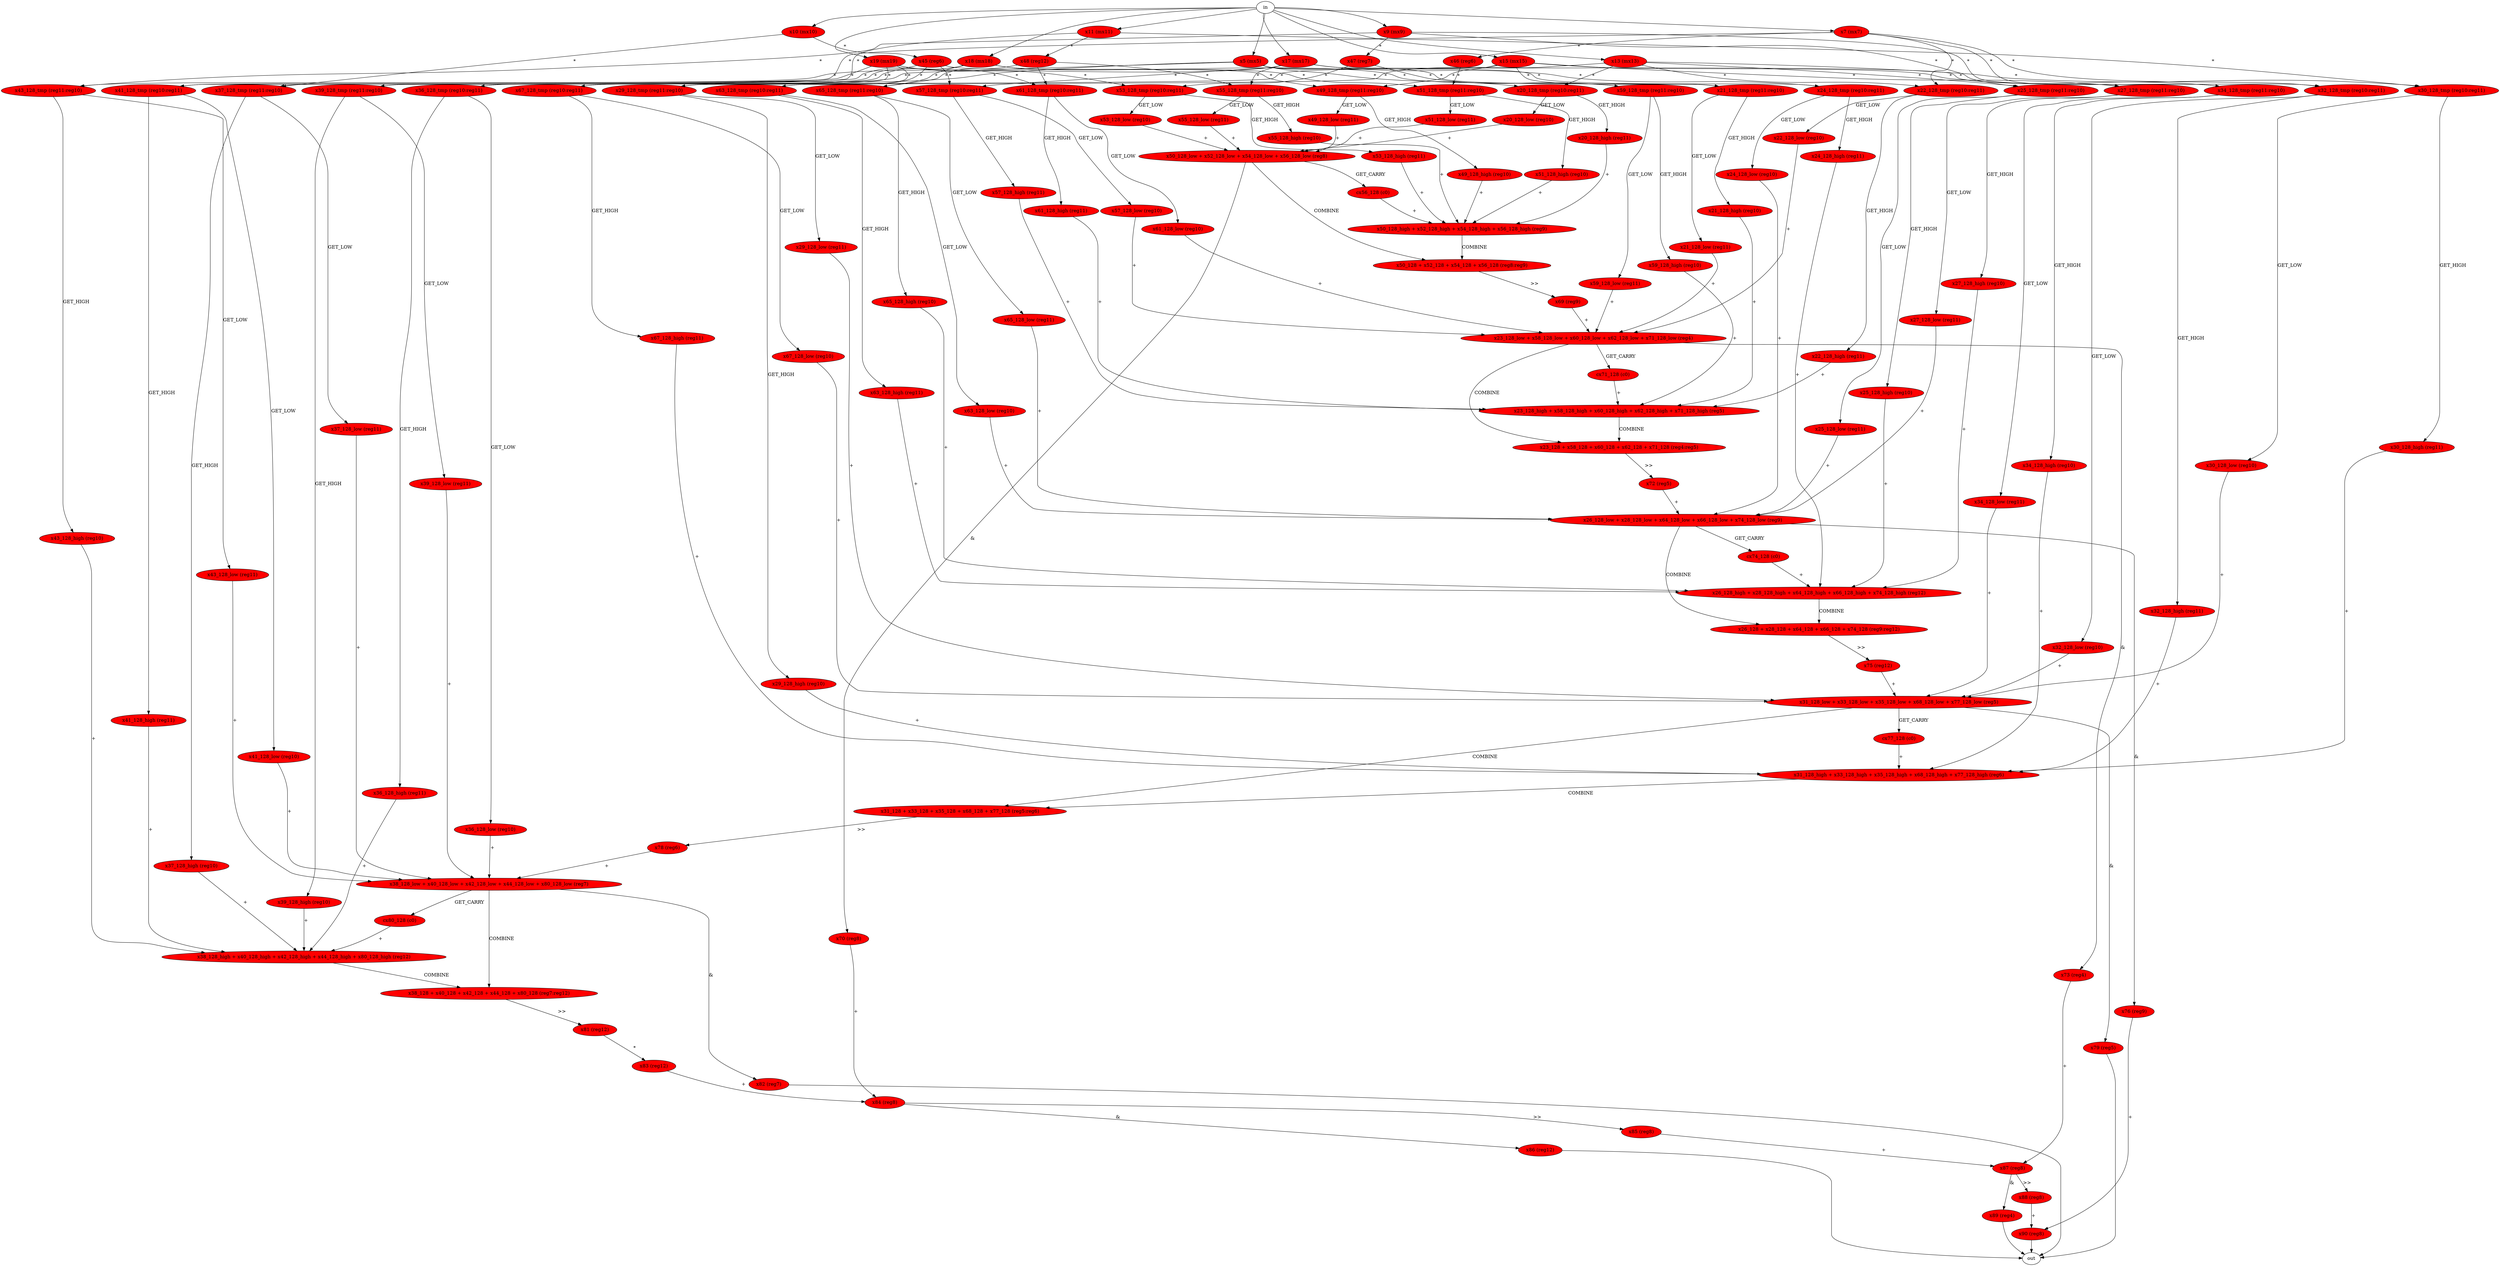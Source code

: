 digraph G {
    x5 [label="x5 (mx5)" , style="filled", fillcolor="red"];
    x7 [label="x7 (mx7)" , style="filled", fillcolor="red"];
    x9 [label="x9 (mx9)" , style="filled", fillcolor="red"];
    x10 [label="x10 (mx10)" , style="filled", fillcolor="red"];
    x11 [label="x11 (mx11)" , style="filled", fillcolor="red"];
    x13 [label="x13 (mx13)" , style="filled", fillcolor="red"];
    x15 [label="x15 (mx15)" , style="filled", fillcolor="red"];
    x17 [label="x17 (mx17)" , style="filled", fillcolor="red"];
    x18 [label="x18 (mx18)" , style="filled", fillcolor="red"];
    x19 [label="x19 (mx19)" , style="filled", fillcolor="red"];
    x20_128_high [label="x20_128_high (reg11)" , style="filled", fillcolor="red"];
    x20_128_low [label="x20_128_low (reg10)" , style="filled", fillcolor="red"];
    x20_128_tmp [label="x20_128_tmp (reg10:reg11)" , style="filled", fillcolor="red"];
    x21_128_high [label="x21_128_high (reg10)" , style="filled", fillcolor="red"];
    x21_128_low [label="x21_128_low (reg11)" , style="filled", fillcolor="red"];
    x21_128_tmp [label="x21_128_tmp (reg11:reg10)" , style="filled", fillcolor="red"];
    x22_128_high [label="x22_128_high (reg11)" , style="filled", fillcolor="red"];
    x22_128_low [label="x22_128_low (reg10)" , style="filled", fillcolor="red"];
    x22_128_tmp [label="x22_128_tmp (reg10:reg11)" , style="filled", fillcolor="red"];
    x24_128_high [label="x24_128_high (reg11)" , style="filled", fillcolor="red"];
    x24_128_low [label="x24_128_low (reg10)" , style="filled", fillcolor="red"];
    x24_128_tmp [label="x24_128_tmp (reg10:reg11)" , style="filled", fillcolor="red"];
    x25_128_high [label="x25_128_high (reg10)" , style="filled", fillcolor="red"];
    x25_128_low [label="x25_128_low (reg11)" , style="filled", fillcolor="red"];
    x25_128_tmp [label="x25_128_tmp (reg11:reg10)" , style="filled", fillcolor="red"];
    x27_128_high [label="x27_128_high (reg10)" , style="filled", fillcolor="red"];
    x27_128_low [label="x27_128_low (reg11)" , style="filled", fillcolor="red"];
    x27_128_tmp [label="x27_128_tmp (reg11:reg10)" , style="filled", fillcolor="red"];
    x29_128_high [label="x29_128_high (reg10)" , style="filled", fillcolor="red"];
    x29_128_low [label="x29_128_low (reg11)" , style="filled", fillcolor="red"];
    x29_128_tmp [label="x29_128_tmp (reg11:reg10)" , style="filled", fillcolor="red"];
    x30_128_high [label="x30_128_high (reg11)" , style="filled", fillcolor="red"];
    x30_128_low [label="x30_128_low (reg10)" , style="filled", fillcolor="red"];
    x30_128_tmp [label="x30_128_tmp (reg10:reg11)" , style="filled", fillcolor="red"];
    x32_128_high [label="x32_128_high (reg11)" , style="filled", fillcolor="red"];
    x32_128_low [label="x32_128_low (reg10)" , style="filled", fillcolor="red"];
    x32_128_tmp [label="x32_128_tmp (reg10:reg11)" , style="filled", fillcolor="red"];
    x34_128_high [label="x34_128_high (reg10)" , style="filled", fillcolor="red"];
    x34_128_low [label="x34_128_low (reg11)" , style="filled", fillcolor="red"];
    x34_128_tmp [label="x34_128_tmp (reg11:reg10)" , style="filled", fillcolor="red"];
    x36_128_high [label="x36_128_high (reg11)" , style="filled", fillcolor="red"];
    x36_128_low [label="x36_128_low (reg10)" , style="filled", fillcolor="red"];
    x36_128_tmp [label="x36_128_tmp (reg10:reg11)" , style="filled", fillcolor="red"];
    x37_128_high [label="x37_128_high (reg10)" , style="filled", fillcolor="red"];
    x37_128_low [label="x37_128_low (reg11)" , style="filled", fillcolor="red"];
    x37_128_tmp [label="x37_128_tmp (reg11:reg10)" , style="filled", fillcolor="red"];
    x39_128_high [label="x39_128_high (reg10)" , style="filled", fillcolor="red"];
    x39_128_low [label="x39_128_low (reg11)" , style="filled", fillcolor="red"];
    x39_128_tmp [label="x39_128_tmp (reg11:reg10)" , style="filled", fillcolor="red"];
    x41_128_high [label="x41_128_high (reg11)" , style="filled", fillcolor="red"];
    x41_128_low [label="x41_128_low (reg10)" , style="filled", fillcolor="red"];
    x41_128_tmp [label="x41_128_tmp (reg10:reg11)" , style="filled", fillcolor="red"];
    x43_128_high [label="x43_128_high (reg10)" , style="filled", fillcolor="red"];
    x43_128_low [label="x43_128_low (reg11)" , style="filled", fillcolor="red"];
    x43_128_tmp [label="x43_128_tmp (reg11:reg10)" , style="filled", fillcolor="red"];
    x45 [label="x45 (reg6)" , style="filled", fillcolor="red"];
    x46 [label="x46 (reg6)" , style="filled", fillcolor="red"];
    x47 [label="x47 (reg7)" , style="filled", fillcolor="red"];
    x48 [label="x48 (reg12)" , style="filled", fillcolor="red"];
    x49_128_high [label="x49_128_high (reg10)" , style="filled", fillcolor="red"];
    x49_128_low [label="x49_128_low (reg11)" , style="filled", fillcolor="red"];
    x49_128_tmp [label="x49_128_tmp (reg11:reg10)" , style="filled", fillcolor="red"];
    x51_128_high [label="x51_128_high (reg10)" , style="filled", fillcolor="red"];
    x51_128_low [label="x51_128_low (reg11)" , style="filled", fillcolor="red"];
    x51_128_tmp [label="x51_128_tmp (reg11:reg10)" , style="filled", fillcolor="red"];
    x53_128_high [label="x53_128_high (reg11)" , style="filled", fillcolor="red"];
    x53_128_low [label="x53_128_low (reg10)" , style="filled", fillcolor="red"];
    x53_128_tmp [label="x53_128_tmp (reg10:reg11)" , style="filled", fillcolor="red"];
    x55_128_high [label="x55_128_high (reg10)" , style="filled", fillcolor="red"];
    x55_128_low [label="x55_128_low (reg11)" , style="filled", fillcolor="red"];
    x55_128_tmp [label="x55_128_tmp (reg11:reg10)" , style="filled", fillcolor="red"];
    cx56_128 [label="cx56_128 (c0)" , style="filled", fillcolor="red"];
    x56_128 [label="x50_128 + x52_128 + x54_128 + x56_128 (reg8:reg9)" , style="filled", fillcolor="red"];
    x56_128_high [label="x50_128_high + x52_128_high + x54_128_high + x56_128_high (reg9)" , style="filled", fillcolor="red"];
    x56_128_low [label="x50_128_low + x52_128_low + x54_128_low + x56_128_low (reg8)" , style="filled", fillcolor="red"];
    x57_128_high [label="x57_128_high (reg11)" , style="filled", fillcolor="red"];
    x57_128_low [label="x57_128_low (reg10)" , style="filled", fillcolor="red"];
    x57_128_tmp [label="x57_128_tmp (reg10:reg11)" , style="filled", fillcolor="red"];
    x59_128_high [label="x59_128_high (reg10)" , style="filled", fillcolor="red"];
    x59_128_low [label="x59_128_low (reg11)" , style="filled", fillcolor="red"];
    x59_128_tmp [label="x59_128_tmp (reg11:reg10)" , style="filled", fillcolor="red"];
    x61_128_high [label="x61_128_high (reg11)" , style="filled", fillcolor="red"];
    x61_128_low [label="x61_128_low (reg10)" , style="filled", fillcolor="red"];
    x61_128_tmp [label="x61_128_tmp (reg10:reg11)" , style="filled", fillcolor="red"];
    x63_128_high [label="x63_128_high (reg11)" , style="filled", fillcolor="red"];
    x63_128_low [label="x63_128_low (reg10)" , style="filled", fillcolor="red"];
    x63_128_tmp [label="x63_128_tmp (reg10:reg11)" , style="filled", fillcolor="red"];
    x65_128_high [label="x65_128_high (reg10)" , style="filled", fillcolor="red"];
    x65_128_low [label="x65_128_low (reg11)" , style="filled", fillcolor="red"];
    x65_128_tmp [label="x65_128_tmp (reg11:reg10)" , style="filled", fillcolor="red"];
    x67_128_high [label="x67_128_high (reg11)" , style="filled", fillcolor="red"];
    x67_128_low [label="x67_128_low (reg10)" , style="filled", fillcolor="red"];
    x67_128_tmp [label="x67_128_tmp (reg10:reg11)" , style="filled", fillcolor="red"];
    x69 [label="x69 (reg9)" , style="filled", fillcolor="red"];
    x70 [label="x70 (reg8)" , style="filled", fillcolor="red"];
    cx71_128 [label="cx71_128 (c0)" , style="filled", fillcolor="red"];
    x71_128 [label="x23_128 + x58_128 + x60_128 + x62_128 + x71_128 (reg4:reg5)" , style="filled", fillcolor="red"];
    x71_128_high [label="x23_128_high + x58_128_high + x60_128_high + x62_128_high + x71_128_high (reg5)" , style="filled", fillcolor="red"];
    x71_128_low [label="x23_128_low + x58_128_low + x60_128_low + x62_128_low + x71_128_low (reg4)" , style="filled", fillcolor="red"];
    x72 [label="x72 (reg5)" , style="filled", fillcolor="red"];
    x73 [label="x73 (reg4)" , style="filled", fillcolor="red"];
    cx74_128 [label="cx74_128 (c0)" , style="filled", fillcolor="red"];
    x74_128 [label="x26_128 + x28_128 + x64_128 + x66_128 + x74_128 (reg9:reg12)" , style="filled", fillcolor="red"];
    x74_128_high [label="x26_128_high + x28_128_high + x64_128_high + x66_128_high + x74_128_high (reg12)" , style="filled", fillcolor="red"];
    x74_128_low [label="x26_128_low + x28_128_low + x64_128_low + x66_128_low + x74_128_low (reg9)" , style="filled", fillcolor="red"];
    x75 [label="x75 (reg12)" , style="filled", fillcolor="red"];
    x76 [label="x76 (reg9)" , style="filled", fillcolor="red"];
    cx77_128 [label="cx77_128 (c0)" , style="filled", fillcolor="red"];
    x77_128 [label="x31_128 + x33_128 + x35_128 + x68_128 + x77_128 (reg5:reg6)" , style="filled", fillcolor="red"];
    x77_128_high [label="x31_128_high + x33_128_high + x35_128_high + x68_128_high + x77_128_high (reg6)" , style="filled", fillcolor="red"];
    x77_128_low [label="x31_128_low + x33_128_low + x35_128_low + x68_128_low + x77_128_low (reg5)" , style="filled", fillcolor="red"];
    x78 [label="x78 (reg6)" , style="filled", fillcolor="red"];
    x79 [label="x79 (reg5)" , style="filled", fillcolor="red"];
    cx80_128 [label="cx80_128 (c0)" , style="filled", fillcolor="red"];
    x80_128 [label="x38_128 + x40_128 + x42_128 + x44_128 + x80_128 (reg7:reg12)" , style="filled", fillcolor="red"];
    x80_128_high [label="x38_128_high + x40_128_high + x42_128_high + x44_128_high + x80_128_high (reg12)" , style="filled", fillcolor="red"];
    x80_128_low [label="x38_128_low + x40_128_low + x42_128_low + x44_128_low + x80_128_low (reg7)" , style="filled", fillcolor="red"];
    x81 [label="x81 (reg12)" , style="filled", fillcolor="red"];
    x82 [label="x82 (reg7)" , style="filled", fillcolor="red"];
    x83 [label="x83 (reg12)" , style="filled", fillcolor="red"];
    x84 [label="x84 (reg8)" , style="filled", fillcolor="red"];
    x85 [label="x85 (reg8)" , style="filled", fillcolor="red"];
    x86 [label="x86 (reg12)" , style="filled", fillcolor="red"];
    x87 [label="x87 (reg8)" , style="filled", fillcolor="red"];
    x88 [label="x88 (reg8)" , style="filled", fillcolor="red"];
    x89 [label="x89 (reg4)" , style="filled", fillcolor="red"];
    x90 [label="x90 (reg8)" , style="filled", fillcolor="red"];
    x56_128_low -> cx56_128 [ label="GET_CARRY" ] ;
    x71_128_low -> cx71_128 [ label="GET_CARRY" ] ;
    x74_128_low -> cx74_128 [ label="GET_CARRY" ] ;
    x77_128_low -> cx77_128 [ label="GET_CARRY" ] ;
    x80_128_low -> cx80_128 [ label="GET_CARRY" ] ;
    x20_128_tmp -> x20_128_high [ label="GET_HIGH" ] ;
    x20_128_tmp -> x20_128_low [ label="GET_LOW" ] ;
    x5 -> x20_128_tmp [ label="*" ] ;
    x13 -> x20_128_tmp [ label="*" ] ;
    x21_128_tmp -> x21_128_high [ label="GET_HIGH" ] ;
    x21_128_tmp -> x21_128_low [ label="GET_LOW" ] ;
    x5 -> x21_128_tmp [ label="*" ] ;
    x15 -> x21_128_tmp [ label="*" ] ;
    x22_128_tmp -> x22_128_high [ label="GET_HIGH" ] ;
    x22_128_tmp -> x22_128_low [ label="GET_LOW" ] ;
    x7 -> x22_128_tmp [ label="*" ] ;
    x13 -> x22_128_tmp [ label="*" ] ;
    x24_128_tmp -> x24_128_high [ label="GET_HIGH" ] ;
    x24_128_tmp -> x24_128_low [ label="GET_LOW" ] ;
    x5 -> x24_128_tmp [ label="*" ] ;
    x17 -> x24_128_tmp [ label="*" ] ;
    x25_128_tmp -> x25_128_high [ label="GET_HIGH" ] ;
    x25_128_tmp -> x25_128_low [ label="GET_LOW" ] ;
    x9 -> x25_128_tmp [ label="*" ] ;
    x13 -> x25_128_tmp [ label="*" ] ;
    x27_128_tmp -> x27_128_high [ label="GET_HIGH" ] ;
    x27_128_tmp -> x27_128_low [ label="GET_LOW" ] ;
    x7 -> x27_128_tmp [ label="*" ] ;
    x15 -> x27_128_tmp [ label="*" ] ;
    x29_128_tmp -> x29_128_high [ label="GET_HIGH" ] ;
    x29_128_tmp -> x29_128_low [ label="GET_LOW" ] ;
    x5 -> x29_128_tmp [ label="*" ] ;
    x19 -> x29_128_tmp [ label="*" ] ;
    x30_128_tmp -> x30_128_high [ label="GET_HIGH" ] ;
    x30_128_tmp -> x30_128_low [ label="GET_LOW" ] ;
    x11 -> x30_128_tmp [ label="*" ] ;
    x13 -> x30_128_tmp [ label="*" ] ;
    x32_128_tmp -> x32_128_high [ label="GET_HIGH" ] ;
    x32_128_tmp -> x32_128_low [ label="GET_LOW" ] ;
    x7 -> x32_128_tmp [ label="*" ] ;
    x17 -> x32_128_tmp [ label="*" ] ;
    x34_128_tmp -> x34_128_high [ label="GET_HIGH" ] ;
    x34_128_tmp -> x34_128_low [ label="GET_LOW" ] ;
    x9 -> x34_128_tmp [ label="*" ] ;
    x15 -> x34_128_tmp [ label="*" ] ;
    x36_128_tmp -> x36_128_high [ label="GET_HIGH" ] ;
    x36_128_tmp -> x36_128_low [ label="GET_LOW" ] ;
    x5 -> x36_128_tmp [ label="*" ] ;
    x18 -> x36_128_tmp [ label="*" ] ;
    x37_128_tmp -> x37_128_high [ label="GET_HIGH" ] ;
    x37_128_tmp -> x37_128_low [ label="GET_LOW" ] ;
    x10 -> x37_128_tmp [ label="*" ] ;
    x13 -> x37_128_tmp [ label="*" ] ;
    x39_128_tmp -> x39_128_high [ label="GET_HIGH" ] ;
    x39_128_tmp -> x39_128_low [ label="GET_LOW" ] ;
    x11 -> x39_128_tmp [ label="*" ] ;
    x15 -> x39_128_tmp [ label="*" ] ;
    x41_128_tmp -> x41_128_high [ label="GET_HIGH" ] ;
    x41_128_tmp -> x41_128_low [ label="GET_LOW" ] ;
    x7 -> x41_128_tmp [ label="*" ] ;
    x19 -> x41_128_tmp [ label="*" ] ;
    x43_128_tmp -> x43_128_high [ label="GET_HIGH" ] ;
    x43_128_tmp -> x43_128_low [ label="GET_LOW" ] ;
    x9 -> x43_128_tmp [ label="*" ] ;
    x17 -> x43_128_tmp [ label="*" ] ;
    x10 -> x45 [ label="*" ] ;
    x7 -> x46 [ label="*" ] ;
    x9 -> x47 [ label="*" ] ;
    x11 -> x48 [ label="*" ] ;
    x49_128_tmp -> x49_128_high [ label="GET_HIGH" ] ;
    x49_128_tmp -> x49_128_low [ label="GET_LOW" ] ;
    x45 -> x49_128_tmp [ label="*" ] ;
    x15 -> x49_128_tmp [ label="*" ] ;
    x51_128_tmp -> x51_128_high [ label="GET_HIGH" ] ;
    x51_128_tmp -> x51_128_low [ label="GET_LOW" ] ;
    x46 -> x51_128_tmp [ label="*" ] ;
    x18 -> x51_128_tmp [ label="*" ] ;
    x53_128_tmp -> x53_128_high [ label="GET_HIGH" ] ;
    x53_128_tmp -> x53_128_low [ label="GET_LOW" ] ;
    x47 -> x53_128_tmp [ label="*" ] ;
    x19 -> x53_128_tmp [ label="*" ] ;
    x55_128_tmp -> x55_128_high [ label="GET_HIGH" ] ;
    x55_128_tmp -> x55_128_low [ label="GET_LOW" ] ;
    x48 -> x55_128_tmp [ label="*" ] ;
    x17 -> x55_128_tmp [ label="*" ] ;
    x56_128_low -> x56_128 [ label="COMBINE" ] ;
    x56_128_high -> x56_128 [ label="COMBINE" ] ;
    cx56_128 -> x56_128_high [ label="+" ] ;
    x55_128_high -> x56_128_high [ label="+" ] ;
    x53_128_high -> x56_128_high [ label="+" ] ;
    x51_128_high -> x56_128_high [ label="+" ] ;
    x20_128_high -> x56_128_high [ label="+" ] ;
    x49_128_high -> x56_128_high [ label="+" ] ;
    x55_128_low -> x56_128_low [ label="+" ] ;
    x53_128_low -> x56_128_low [ label="+" ] ;
    x51_128_low -> x56_128_low [ label="+" ] ;
    x20_128_low -> x56_128_low [ label="+" ] ;
    x49_128_low -> x56_128_low [ label="+" ] ;
    x57_128_tmp -> x57_128_high [ label="GET_HIGH" ] ;
    x57_128_tmp -> x57_128_low [ label="GET_LOW" ] ;
    x45 -> x57_128_tmp [ label="*" ] ;
    x17 -> x57_128_tmp [ label="*" ] ;
    x59_128_tmp -> x59_128_high [ label="GET_HIGH" ] ;
    x59_128_tmp -> x59_128_low [ label="GET_LOW" ] ;
    x47 -> x59_128_tmp [ label="*" ] ;
    x18 -> x59_128_tmp [ label="*" ] ;
    x61_128_tmp -> x61_128_high [ label="GET_HIGH" ] ;
    x61_128_tmp -> x61_128_low [ label="GET_LOW" ] ;
    x48 -> x61_128_tmp [ label="*" ] ;
    x19 -> x61_128_tmp [ label="*" ] ;
    x63_128_tmp -> x63_128_high [ label="GET_HIGH" ] ;
    x63_128_tmp -> x63_128_low [ label="GET_LOW" ] ;
    x45 -> x63_128_tmp [ label="*" ] ;
    x19 -> x63_128_tmp [ label="*" ] ;
    x65_128_tmp -> x65_128_high [ label="GET_HIGH" ] ;
    x65_128_tmp -> x65_128_low [ label="GET_LOW" ] ;
    x48 -> x65_128_tmp [ label="*" ] ;
    x18 -> x65_128_tmp [ label="*" ] ;
    x67_128_tmp -> x67_128_high [ label="GET_HIGH" ] ;
    x67_128_tmp -> x67_128_low [ label="GET_LOW" ] ;
    x45 -> x67_128_tmp [ label="*" ] ;
    x18 -> x67_128_tmp [ label="*" ] ;
    x56_128 -> x69 [ label=">>" ] ;
    x56_128_low -> x70 [ label="&" ] ;
    x71_128_low -> x71_128 [ label="COMBINE" ] ;
    x71_128_high -> x71_128 [ label="COMBINE" ] ;
    cx71_128 -> x71_128_high [ label="+" ] ;
    x61_128_high -> x71_128_high [ label="+" ] ;
    x59_128_high -> x71_128_high [ label="+" ] ;
    x57_128_high -> x71_128_high [ label="+" ] ;
    x21_128_high -> x71_128_high [ label="+" ] ;
    x22_128_high -> x71_128_high [ label="+" ] ;
    x69 -> x71_128_low [ label="+" ] ;
    x61_128_low -> x71_128_low [ label="+" ] ;
    x59_128_low -> x71_128_low [ label="+" ] ;
    x57_128_low -> x71_128_low [ label="+" ] ;
    x21_128_low -> x71_128_low [ label="+" ] ;
    x22_128_low -> x71_128_low [ label="+" ] ;
    x71_128 -> x72 [ label=">>" ] ;
    x71_128_low -> x73 [ label="&" ] ;
    x74_128_low -> x74_128 [ label="COMBINE" ] ;
    x74_128_high -> x74_128 [ label="COMBINE" ] ;
    cx74_128 -> x74_128_high [ label="+" ] ;
    x65_128_high -> x74_128_high [ label="+" ] ;
    x63_128_high -> x74_128_high [ label="+" ] ;
    x27_128_high -> x74_128_high [ label="+" ] ;
    x24_128_high -> x74_128_high [ label="+" ] ;
    x25_128_high -> x74_128_high [ label="+" ] ;
    x72 -> x74_128_low [ label="+" ] ;
    x65_128_low -> x74_128_low [ label="+" ] ;
    x63_128_low -> x74_128_low [ label="+" ] ;
    x27_128_low -> x74_128_low [ label="+" ] ;
    x24_128_low -> x74_128_low [ label="+" ] ;
    x25_128_low -> x74_128_low [ label="+" ] ;
    x74_128 -> x75 [ label=">>" ] ;
    x74_128_low -> x76 [ label="&" ] ;
    x77_128_low -> x77_128 [ label="COMBINE" ] ;
    x77_128_high -> x77_128 [ label="COMBINE" ] ;
    cx77_128 -> x77_128_high [ label="+" ] ;
    x67_128_high -> x77_128_high [ label="+" ] ;
    x34_128_high -> x77_128_high [ label="+" ] ;
    x32_128_high -> x77_128_high [ label="+" ] ;
    x29_128_high -> x77_128_high [ label="+" ] ;
    x30_128_high -> x77_128_high [ label="+" ] ;
    x75 -> x77_128_low [ label="+" ] ;
    x67_128_low -> x77_128_low [ label="+" ] ;
    x34_128_low -> x77_128_low [ label="+" ] ;
    x32_128_low -> x77_128_low [ label="+" ] ;
    x29_128_low -> x77_128_low [ label="+" ] ;
    x30_128_low -> x77_128_low [ label="+" ] ;
    x77_128 -> x78 [ label=">>" ] ;
    x77_128_low -> x79 [ label="&" ] ;
    x80_128_low -> x80_128 [ label="COMBINE" ] ;
    x80_128_high -> x80_128 [ label="COMBINE" ] ;
    cx80_128 -> x80_128_high [ label="+" ] ;
    x43_128_high -> x80_128_high [ label="+" ] ;
    x41_128_high -> x80_128_high [ label="+" ] ;
    x39_128_high -> x80_128_high [ label="+" ] ;
    x36_128_high -> x80_128_high [ label="+" ] ;
    x37_128_high -> x80_128_high [ label="+" ] ;
    x78 -> x80_128_low [ label="+" ] ;
    x43_128_low -> x80_128_low [ label="+" ] ;
    x41_128_low -> x80_128_low [ label="+" ] ;
    x39_128_low -> x80_128_low [ label="+" ] ;
    x36_128_low -> x80_128_low [ label="+" ] ;
    x37_128_low -> x80_128_low [ label="+" ] ;
    x80_128 -> x81 [ label=">>" ] ;
    x80_128_low -> x82 [ label="&" ] ;
    x81 -> x83 [ label="*" ] ;
    x70 -> x84 [ label="+" ] ;
    x83 -> x84 [ label="+" ] ;
    x84 -> x85 [ label=">>" ] ;
    x84 -> x86 [ label="&" ] ;
    x85 -> x87 [ label="+" ] ;
    x73 -> x87 [ label="+" ] ;
    x87 -> x88 [ label=">>" ] ;
    x87 -> x89 [ label="&" ] ;
    x88 -> x90 [ label="+" ] ;
    x76 -> x90 [ label="+" ] ;
    in -> x13 ;
    in -> x15 ;
    in -> x18 ;
    in -> x19 ;
    in -> x9 ;
    in -> x10 ;
    in -> x11 ;
    in -> x17 ;
    in -> x7 ;
    in -> x5 ;
    x90 -> out ;
    x82 -> out ;
    x89 -> out ;
    x86 -> out ;
    x79 -> out ;
}
